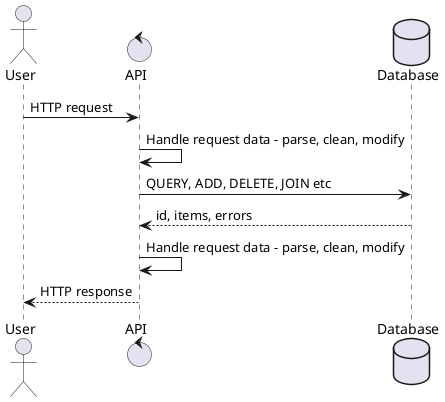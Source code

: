 @startuml
actor User
control API
database Database

User -> API: HTTP request
API -> API: Handle request data - parse, clean, modify
API -> Database: QUERY, ADD, DELETE, JOIN etc
API <-- Database: id, items, errors
API -> API: Handle request data - parse, clean, modify
User <-- API: HTTP response
@enduml
